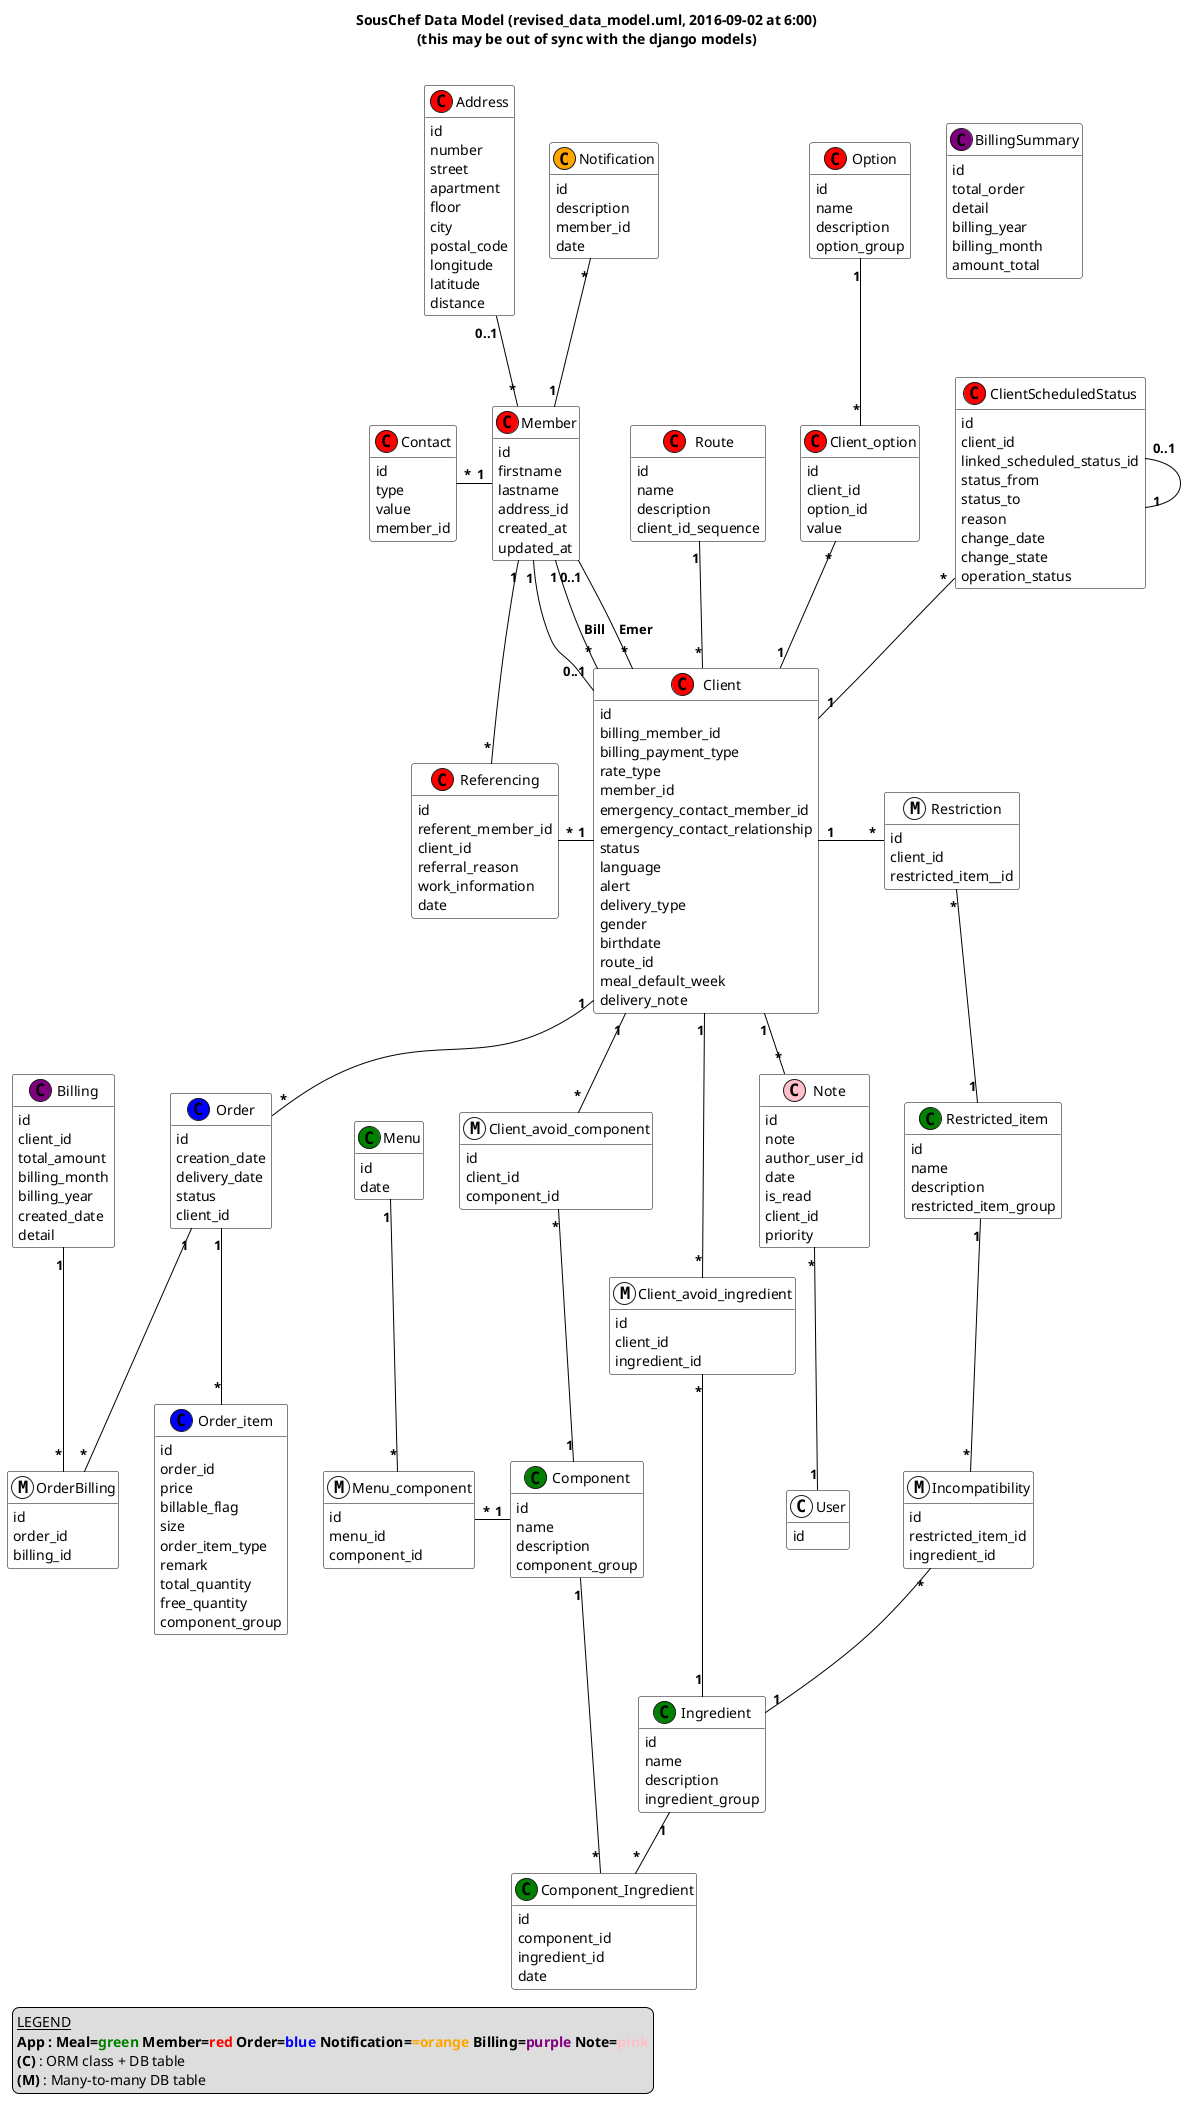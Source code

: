'Diagram in plantuml language : see http://plantuml.com/
'To generate image : see http://www.plantuml.com/plantuml
@startuml
scale 1.0
title SousChef Data Model (revised_data_model.uml, 2016-09-02 at 6:00)\n(this may be out of sync with the django models)\n
hide methods
'hide fields
skinparam shadowing false
skinparam classArrowColor Black
skinparam classBorderColor Black
skinparam classBackgroundColor White
'skinparam classArrowFontColor Green
skinparam classArrowFontStyle bold

'relationships are in alphabetical order on the "many side"
'  and we place on the left the entity that :
'    is the many-to-many connecting table
'    is the child in a child-parent relationship
'and the direction is almost always -u- meaning UP

legend left
  <u>LEGEND</u>
  <b>App : Meal=<color:green>green</color> Member=<color:red>red</color> Order=<color:blue>blue</color> Notification=<color:orange>=orange</color> Billing=<color:purple>purple</color> Note=<color:pink>pink</color></b>
  <b>(C)</b> : ORM class + DB table
  <b>(M)</b> : Many-to-many DB table
endlegend

Client "0..1" -u- "1" Member
Client "*" -u- "1" Member : Bill
Client "*" -u- "0..1" Member : Emer
Client "*" -u- "1" Route
Client_avoid_component "*" -u- "1" Client
Client_avoid_component "*" -d- "1" Component
Client_avoid_ingredient "*" -u- "1" Client
Client_avoid_ingredient "*" -d- "1" Ingredient
Client_option "*" -d- "1" Client
Client_option "*" -u- "1" Option
ClientScheduledStatus "*" -d- "1" Client
ClientScheduledStatus "0..1" -- "1" ClientScheduledStatus
Component_Ingredient "*" -u- "1" Ingredient
Component_Ingredient "*" -l- "1" Component
Contact "*" -r- "1" Member
Incompatibility "*" -d- "1" Ingredient
Incompatibility "*" -u- "1" Restricted_item
Member "*" -u- "0..1" Address
Menu_component "*" -r- "1" Component
Menu_component "*" -u- "1" Menu
Note "*" -u- "1" Client
Note "*" -d- "1" User
Notification "*" -d- "1" Member
Order "*" -u- "1" Client
OrderBilling "*" -u- "1" Billing
OrderBilling "*" -u- "1" Order
Order_item "*" -u- "1" Order
Referencing "*" -r- "1" Client
Referencing "*" -u- "1" Member
Restriction "*" -l- "1" Client
Restriction "*" -d- "1" Restricted_item

'---------------------------------------------------------------------
'classes are in Alphabetical order

class Address << (C,red) >> {
    id
    number
    street
    apartment
    floor
    city
    postal_code
    longitude
    latitude
    distance
}

class Billing << (C,purple) >> {
    id
    client_id
    total_amount
    billing_month
    billing_year
    created_date
    detail
}

class BillingSummary << (C,purple) >> {
    id
    total_order
    detail
    billing_year
    billing_month
    amount_total
}

class Client << (C,red) >> {
    id
    billing_member_id
    billing_payment_type
    rate_type
      'ex. low income, solidary, default
    member_id
    emergency_contact_member_id
    emergency_contact_relationship
      'ex. son, daughter, friend
    status
    language
    alert
    delivery_type
    gender
    birthdate
    route_id
    meal_default_week
    delivery_note
}

class Client_avoid_component << (M,white) >> {
    id
    client_id
    component_id
}

class Client_avoid_ingredient << (M,white) >> {
    id
    client_id
    ingredient_id
}

class Client_option << (C,red) >> {
    id
    client_id
    option_id
    value
      'if option_group = main_dish_size : 'Regular', 'Large'
      'if option_group = dish : qty/day as json {0, 1, 0, 0, 0, 2, 0}
      'if option_group = preparation : Null
      'if option_group = other_order_item : No occurrence
}

class ClientScheduledStatus << (C,red) >> {
    id
    client_id
    linked_scheduled_status_id
    status_from
    status_to
    reason
    change_date
    change_state
    operation_status
}

class Component << (C,green) >> {
    id
    name
    description
    component_group
      'maindish, dessert, diabetic dessert, fruit salad, green salad, pudding, compote
      'OLD main dish, vegetable, seasonal, side dish
}

class Component_Ingredient << (C,green) >> {
    id
    component_id
    ingredient_id
    date
}

class Contact << (C,red) >> {
    id
    type
    value
    member_id
}

class Incompatibility << (M,white) >> {
    id
    restricted_item_id
    ingredient_id
}

class Ingredient << (C,green) >>  {
    id
    name
    description
    ingredient_group
}

class Member << (C,red) >> {
    id
    firstname
    lastname
    address_id
    created_at
    updated_at
}

class Menu << (C,green) >> {
    id
    date
}

class Menu_component << (M,white) >> {
    id
    menu_id
    component_id
}

class Note << (C,pink) >> {
    id
    note
    author_user_id
    date
    is_read
    client_id
    priority
      'choices: normal, urgent
}

class Notification << (C,orange) >> {
    id
    description
    member_id
    date
}

class Option << (C,red) >> {
    'Client can choose more that one per option group
    id
    name
      '(main_dish_size) size
      '(dish) maindish, dessert, diabetic dessert, fruit salad, green salad, pudding, compote
      '(preparation) puree all, puree side, cut meat
      '(other_order_item) Deliver commercial item, Pickup payment, Deliver invitation, Visit
    description
    option_group
      'main_dish_size, dish, preparation, other_order_item
}

class Order << (C,blue) >> {
    id
    creation_date
    delivery_date
    status
      'Ordered, Delivered, Billed, Paid
    client_id
}

class OrderBilling << (M,white) >> {
    id
    order_id
    billing_id
}

class Order_item << (C,blue) >> {
    id
    order_id
    price
    billable_flag
    size
      'regular, large
    order_item_type
      'billable meal component
      'billable delivery (ex. general store item)
      'non billable delivery (ex. invitation card to an event)
      'non billable pickup (ex. payment check)
    remark
      'ex. name of general store item to deliver
    total_quantity
    free_quantity
    component_group
}

class Referencing << (C,red) >> {
    id
    referent_member_id
    client_id
    referral_reason
    work_information
    date
}

class Restricted_item << (C,green) >> {
    id
    name
    description
      'ex. gluten
    restricted_item_group
      'dairy, meat, vegetables
}

class Restriction << (M,white) >> {
    id
    client_id
    restricted_item__id
}

class Route << (C,red) >> {
    id
    name
    description
    client_id_sequence
}

class User << (C,white) >> {
    id
}
@enduml